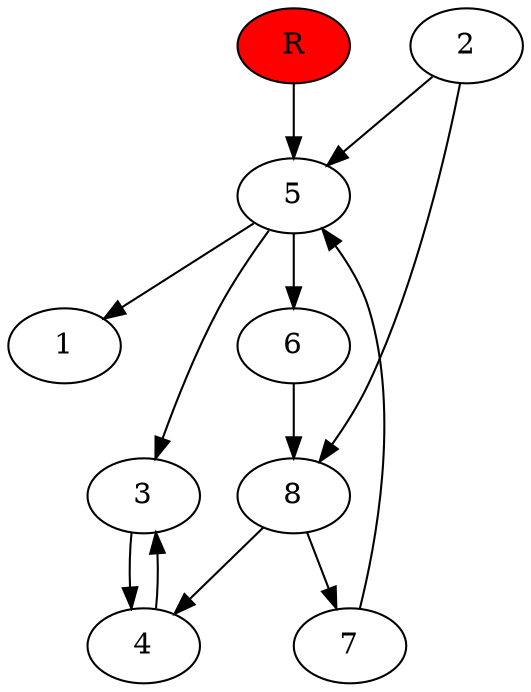 digraph prb23814 {
	1
	2
	3
	4
	5
	6
	7
	8
	R [fillcolor="#ff0000" style=filled]
	2 -> 5
	2 -> 8
	3 -> 4
	4 -> 3
	5 -> 1
	5 -> 3
	5 -> 6
	6 -> 8
	7 -> 5
	8 -> 4
	8 -> 7
	R -> 5
}
